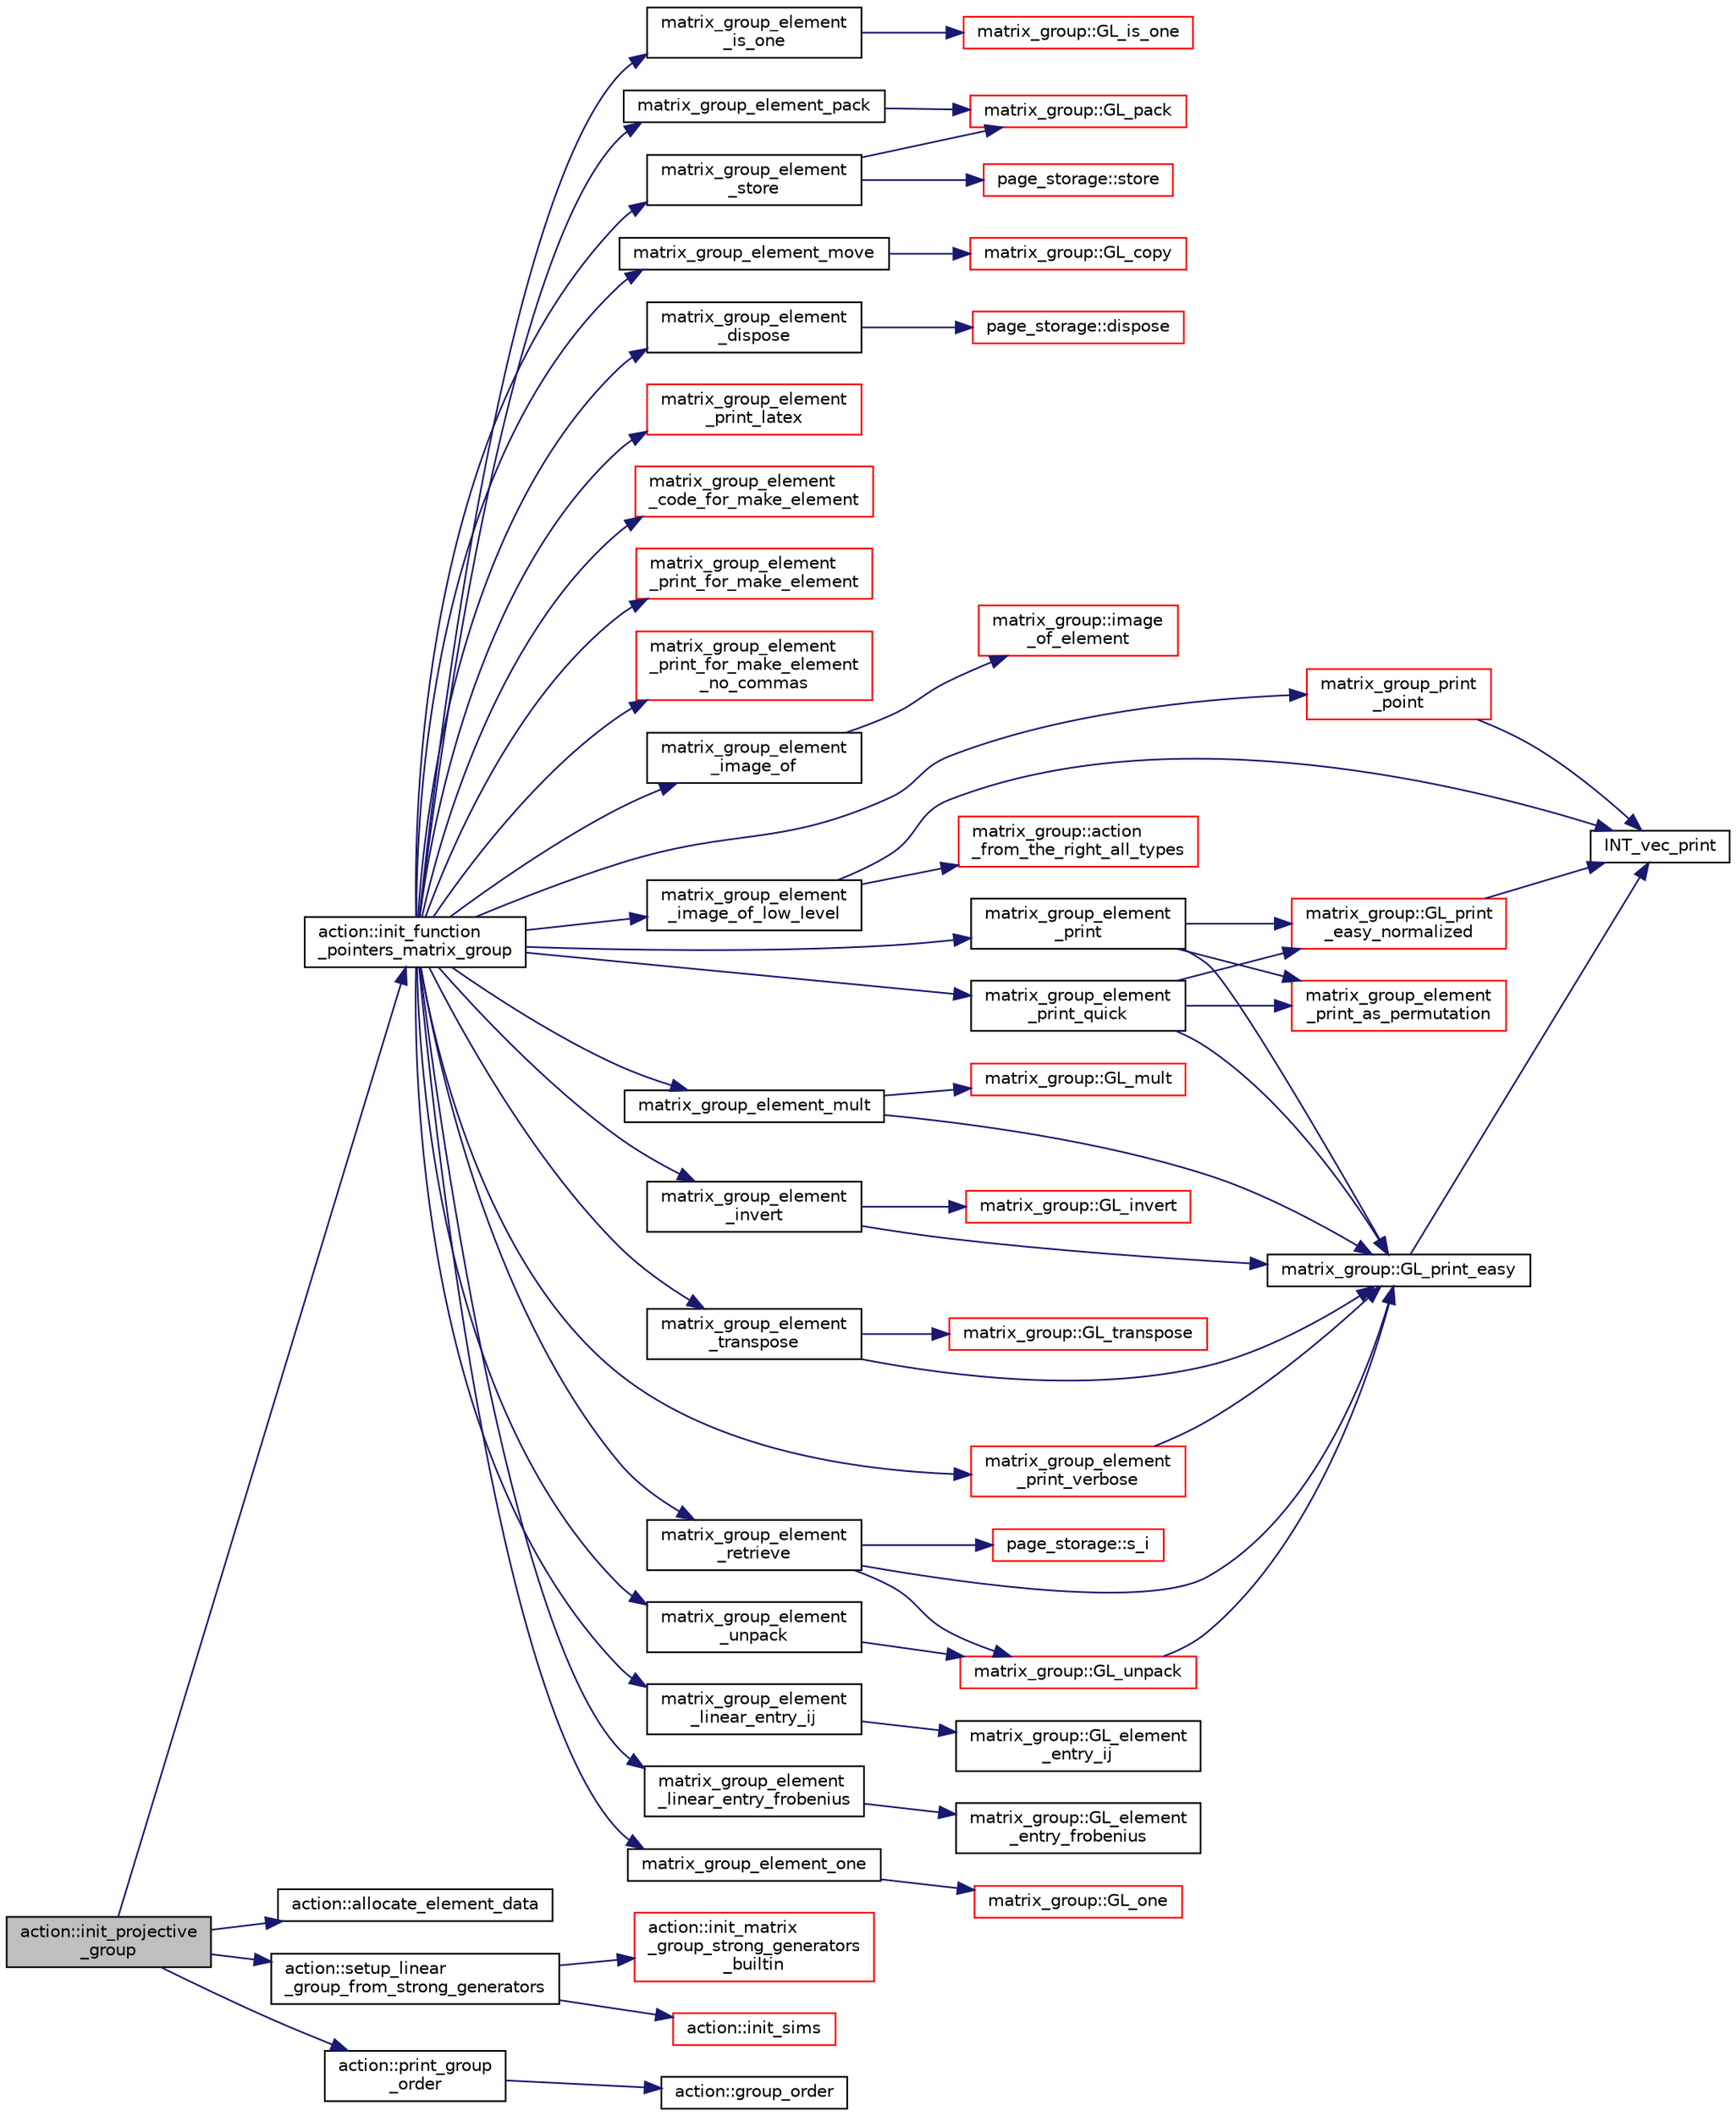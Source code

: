 digraph "action::init_projective_group"
{
  edge [fontname="Helvetica",fontsize="10",labelfontname="Helvetica",labelfontsize="10"];
  node [fontname="Helvetica",fontsize="10",shape=record];
  rankdir="LR";
  Node28386 [label="action::init_projective\l_group",height=0.2,width=0.4,color="black", fillcolor="grey75", style="filled", fontcolor="black"];
  Node28386 -> Node28387 [color="midnightblue",fontsize="10",style="solid",fontname="Helvetica"];
  Node28387 [label="action::init_function\l_pointers_matrix_group",height=0.2,width=0.4,color="black", fillcolor="white", style="filled",URL="$d2/d86/classaction.html#a48cbc0106c21fdcb5ec74a9cf8f4e1d8"];
  Node28387 -> Node28388 [color="midnightblue",fontsize="10",style="solid",fontname="Helvetica"];
  Node28388 [label="matrix_group_element\l_image_of",height=0.2,width=0.4,color="black", fillcolor="white", style="filled",URL="$dc/dd4/group__actions_8h.html#a8d38612045c1883e700453e9cb8ae05e"];
  Node28388 -> Node28389 [color="midnightblue",fontsize="10",style="solid",fontname="Helvetica"];
  Node28389 [label="matrix_group::image\l_of_element",height=0.2,width=0.4,color="red", fillcolor="white", style="filled",URL="$d3/ded/classmatrix__group.html#abe0e1b5d8d046f05b8d3eaa72a9d4036"];
  Node28387 -> Node28407 [color="midnightblue",fontsize="10",style="solid",fontname="Helvetica"];
  Node28407 [label="matrix_group_element\l_image_of_low_level",height=0.2,width=0.4,color="black", fillcolor="white", style="filled",URL="$dc/dd4/group__actions_8h.html#a61f0765b18d490bcb66ed77c0d7af1df"];
  Node28407 -> Node28408 [color="midnightblue",fontsize="10",style="solid",fontname="Helvetica"];
  Node28408 [label="INT_vec_print",height=0.2,width=0.4,color="black", fillcolor="white", style="filled",URL="$df/dbf/sajeeb_8_c.html#a79a5901af0b47dd0d694109543c027fe"];
  Node28407 -> Node28392 [color="midnightblue",fontsize="10",style="solid",fontname="Helvetica"];
  Node28392 [label="matrix_group::action\l_from_the_right_all_types",height=0.2,width=0.4,color="red", fillcolor="white", style="filled",URL="$d3/ded/classmatrix__group.html#a1ac0d651cc17062e338e00242ac0e2f6"];
  Node28387 -> Node28409 [color="midnightblue",fontsize="10",style="solid",fontname="Helvetica"];
  Node28409 [label="matrix_group_element\l_linear_entry_ij",height=0.2,width=0.4,color="black", fillcolor="white", style="filled",URL="$dc/dd4/group__actions_8h.html#aa5af466595bcf5f7690af996977461bd"];
  Node28409 -> Node28410 [color="midnightblue",fontsize="10",style="solid",fontname="Helvetica"];
  Node28410 [label="matrix_group::GL_element\l_entry_ij",height=0.2,width=0.4,color="black", fillcolor="white", style="filled",URL="$d3/ded/classmatrix__group.html#ac3536b192d8ac3a833aec329c84dc25f"];
  Node28387 -> Node28411 [color="midnightblue",fontsize="10",style="solid",fontname="Helvetica"];
  Node28411 [label="matrix_group_element\l_linear_entry_frobenius",height=0.2,width=0.4,color="black", fillcolor="white", style="filled",URL="$dc/dd4/group__actions_8h.html#a33ea8d238e92b73d5ae85de7aa571e5f"];
  Node28411 -> Node28412 [color="midnightblue",fontsize="10",style="solid",fontname="Helvetica"];
  Node28412 [label="matrix_group::GL_element\l_entry_frobenius",height=0.2,width=0.4,color="black", fillcolor="white", style="filled",URL="$d3/ded/classmatrix__group.html#a8eb2cc69bdfd4b6daa92a7a881f680fc"];
  Node28387 -> Node28413 [color="midnightblue",fontsize="10",style="solid",fontname="Helvetica"];
  Node28413 [label="matrix_group_element_one",height=0.2,width=0.4,color="black", fillcolor="white", style="filled",URL="$dc/dd4/group__actions_8h.html#a3369a10e062775325436e0cdc58ad7f7"];
  Node28413 -> Node28414 [color="midnightblue",fontsize="10",style="solid",fontname="Helvetica"];
  Node28414 [label="matrix_group::GL_one",height=0.2,width=0.4,color="red", fillcolor="white", style="filled",URL="$d3/ded/classmatrix__group.html#a00890c674cedb856ad2c358aedb25b21"];
  Node28387 -> Node28417 [color="midnightblue",fontsize="10",style="solid",fontname="Helvetica"];
  Node28417 [label="matrix_group_element\l_is_one",height=0.2,width=0.4,color="black", fillcolor="white", style="filled",URL="$dc/dd4/group__actions_8h.html#a41e2c457ec60d1c9ffb10a71362390a1"];
  Node28417 -> Node28418 [color="midnightblue",fontsize="10",style="solid",fontname="Helvetica"];
  Node28418 [label="matrix_group::GL_is_one",height=0.2,width=0.4,color="red", fillcolor="white", style="filled",URL="$d3/ded/classmatrix__group.html#a6eb30d67f571079f670f5850eba5cd4a"];
  Node28387 -> Node28424 [color="midnightblue",fontsize="10",style="solid",fontname="Helvetica"];
  Node28424 [label="matrix_group_element\l_unpack",height=0.2,width=0.4,color="black", fillcolor="white", style="filled",URL="$dc/dd4/group__actions_8h.html#a3821f8c9d4e26962410c97ad9772b3af"];
  Node28424 -> Node28425 [color="midnightblue",fontsize="10",style="solid",fontname="Helvetica"];
  Node28425 [label="matrix_group::GL_unpack",height=0.2,width=0.4,color="red", fillcolor="white", style="filled",URL="$d3/ded/classmatrix__group.html#ac6a8a5bf87707f613215662a2967fa18"];
  Node28425 -> Node28428 [color="midnightblue",fontsize="10",style="solid",fontname="Helvetica"];
  Node28428 [label="matrix_group::GL_print_easy",height=0.2,width=0.4,color="black", fillcolor="white", style="filled",URL="$d3/ded/classmatrix__group.html#a3e6f5c276210e8132523150fad82c57e"];
  Node28428 -> Node28408 [color="midnightblue",fontsize="10",style="solid",fontname="Helvetica"];
  Node28387 -> Node28447 [color="midnightblue",fontsize="10",style="solid",fontname="Helvetica"];
  Node28447 [label="matrix_group_element_pack",height=0.2,width=0.4,color="black", fillcolor="white", style="filled",URL="$dc/dd4/group__actions_8h.html#a3432aa42c876df32887d4c7451287a5e"];
  Node28447 -> Node28448 [color="midnightblue",fontsize="10",style="solid",fontname="Helvetica"];
  Node28448 [label="matrix_group::GL_pack",height=0.2,width=0.4,color="red", fillcolor="white", style="filled",URL="$d3/ded/classmatrix__group.html#a5701f20e9b4a253ef8299c8122f8d926"];
  Node28387 -> Node28451 [color="midnightblue",fontsize="10",style="solid",fontname="Helvetica"];
  Node28451 [label="matrix_group_element\l_retrieve",height=0.2,width=0.4,color="black", fillcolor="white", style="filled",URL="$dc/dd4/group__actions_8h.html#aefc74c0503168b62ff732d3cc131fdc6"];
  Node28451 -> Node28452 [color="midnightblue",fontsize="10",style="solid",fontname="Helvetica"];
  Node28452 [label="page_storage::s_i",height=0.2,width=0.4,color="red", fillcolor="white", style="filled",URL="$dc/d72/classpage__storage.html#aab89cc6a99b0a56d04255ae00e9a0849"];
  Node28451 -> Node28425 [color="midnightblue",fontsize="10",style="solid",fontname="Helvetica"];
  Node28451 -> Node28428 [color="midnightblue",fontsize="10",style="solid",fontname="Helvetica"];
  Node28387 -> Node28455 [color="midnightblue",fontsize="10",style="solid",fontname="Helvetica"];
  Node28455 [label="matrix_group_element\l_store",height=0.2,width=0.4,color="black", fillcolor="white", style="filled",URL="$dc/dd4/group__actions_8h.html#a022239b4366d52af91901716d626b518"];
  Node28455 -> Node28448 [color="midnightblue",fontsize="10",style="solid",fontname="Helvetica"];
  Node28455 -> Node28456 [color="midnightblue",fontsize="10",style="solid",fontname="Helvetica"];
  Node28456 [label="page_storage::store",height=0.2,width=0.4,color="red", fillcolor="white", style="filled",URL="$dc/d72/classpage__storage.html#a3d04ee0a97310a8211e223ccea1d2d3f"];
  Node28387 -> Node28460 [color="midnightblue",fontsize="10",style="solid",fontname="Helvetica"];
  Node28460 [label="matrix_group_element_mult",height=0.2,width=0.4,color="black", fillcolor="white", style="filled",URL="$dc/dd4/group__actions_8h.html#ad887a3f020f1e4be419c39ae210ef16f"];
  Node28460 -> Node28428 [color="midnightblue",fontsize="10",style="solid",fontname="Helvetica"];
  Node28460 -> Node28461 [color="midnightblue",fontsize="10",style="solid",fontname="Helvetica"];
  Node28461 [label="matrix_group::GL_mult",height=0.2,width=0.4,color="red", fillcolor="white", style="filled",URL="$d3/ded/classmatrix__group.html#a21bccc677704730243372ba8431356e8"];
  Node28387 -> Node28468 [color="midnightblue",fontsize="10",style="solid",fontname="Helvetica"];
  Node28468 [label="matrix_group_element\l_invert",height=0.2,width=0.4,color="black", fillcolor="white", style="filled",URL="$dc/dd4/group__actions_8h.html#a7b91b9be761ab433dc1979fba0ff4885"];
  Node28468 -> Node28428 [color="midnightblue",fontsize="10",style="solid",fontname="Helvetica"];
  Node28468 -> Node28469 [color="midnightblue",fontsize="10",style="solid",fontname="Helvetica"];
  Node28469 [label="matrix_group::GL_invert",height=0.2,width=0.4,color="red", fillcolor="white", style="filled",URL="$d3/ded/classmatrix__group.html#a282d2d580952bf07e63122dbed1774b5"];
  Node28387 -> Node28471 [color="midnightblue",fontsize="10",style="solid",fontname="Helvetica"];
  Node28471 [label="matrix_group_element\l_transpose",height=0.2,width=0.4,color="black", fillcolor="white", style="filled",URL="$dc/dd4/group__actions_8h.html#aaf36ae3e69210e41138ede347ca87e17"];
  Node28471 -> Node28428 [color="midnightblue",fontsize="10",style="solid",fontname="Helvetica"];
  Node28471 -> Node28472 [color="midnightblue",fontsize="10",style="solid",fontname="Helvetica"];
  Node28472 [label="matrix_group::GL_transpose",height=0.2,width=0.4,color="red", fillcolor="white", style="filled",URL="$d3/ded/classmatrix__group.html#aebfa0928cf2a683fcc733dfeadc8f05c"];
  Node28387 -> Node28475 [color="midnightblue",fontsize="10",style="solid",fontname="Helvetica"];
  Node28475 [label="matrix_group_element_move",height=0.2,width=0.4,color="black", fillcolor="white", style="filled",URL="$dc/dd4/group__actions_8h.html#aee11a8631b44de7c6e8f8883f905d4ba"];
  Node28475 -> Node28476 [color="midnightblue",fontsize="10",style="solid",fontname="Helvetica"];
  Node28476 [label="matrix_group::GL_copy",height=0.2,width=0.4,color="red", fillcolor="white", style="filled",URL="$d3/ded/classmatrix__group.html#a8f9275241e3b702fa045cadf9a5dcd72"];
  Node28387 -> Node28477 [color="midnightblue",fontsize="10",style="solid",fontname="Helvetica"];
  Node28477 [label="matrix_group_element\l_dispose",height=0.2,width=0.4,color="black", fillcolor="white", style="filled",URL="$dc/dd4/group__actions_8h.html#a28120d2087dc07bb997d1aa89319f8fc"];
  Node28477 -> Node28478 [color="midnightblue",fontsize="10",style="solid",fontname="Helvetica"];
  Node28478 [label="page_storage::dispose",height=0.2,width=0.4,color="red", fillcolor="white", style="filled",URL="$dc/d72/classpage__storage.html#a10a87bab5f2aac2f4ddf3ebe84cf897a"];
  Node28387 -> Node28480 [color="midnightblue",fontsize="10",style="solid",fontname="Helvetica"];
  Node28480 [label="matrix_group_element\l_print",height=0.2,width=0.4,color="black", fillcolor="white", style="filled",URL="$dc/dd4/group__actions_8h.html#a713a62ca79f61e584fa43b4498247cc6"];
  Node28480 -> Node28428 [color="midnightblue",fontsize="10",style="solid",fontname="Helvetica"];
  Node28480 -> Node28481 [color="midnightblue",fontsize="10",style="solid",fontname="Helvetica"];
  Node28481 [label="matrix_group::GL_print\l_easy_normalized",height=0.2,width=0.4,color="red", fillcolor="white", style="filled",URL="$d3/ded/classmatrix__group.html#a4e43d5508d6c7a85e44fd7bd3b52194b"];
  Node28481 -> Node28408 [color="midnightblue",fontsize="10",style="solid",fontname="Helvetica"];
  Node28480 -> Node28483 [color="midnightblue",fontsize="10",style="solid",fontname="Helvetica"];
  Node28483 [label="matrix_group_element\l_print_as_permutation",height=0.2,width=0.4,color="red", fillcolor="white", style="filled",URL="$da/d0a/interface__matrix__group_8_c.html#a91ca957e7be142f650a23cba99fb20a7"];
  Node28387 -> Node28486 [color="midnightblue",fontsize="10",style="solid",fontname="Helvetica"];
  Node28486 [label="matrix_group_element\l_print_quick",height=0.2,width=0.4,color="black", fillcolor="white", style="filled",URL="$dc/dd4/group__actions_8h.html#a856195b883877c6170997dc4b3b321e0"];
  Node28486 -> Node28428 [color="midnightblue",fontsize="10",style="solid",fontname="Helvetica"];
  Node28486 -> Node28481 [color="midnightblue",fontsize="10",style="solid",fontname="Helvetica"];
  Node28486 -> Node28483 [color="midnightblue",fontsize="10",style="solid",fontname="Helvetica"];
  Node28387 -> Node28487 [color="midnightblue",fontsize="10",style="solid",fontname="Helvetica"];
  Node28487 [label="matrix_group_element\l_print_latex",height=0.2,width=0.4,color="red", fillcolor="white", style="filled",URL="$dc/dd4/group__actions_8h.html#a5ef3d1dd2589cd1dfffde4e2883df884"];
  Node28387 -> Node28491 [color="midnightblue",fontsize="10",style="solid",fontname="Helvetica"];
  Node28491 [label="matrix_group_element\l_print_verbose",height=0.2,width=0.4,color="red", fillcolor="white", style="filled",URL="$dc/dd4/group__actions_8h.html#aa5cc004a0b3beeb862b7ced40db8feb2"];
  Node28491 -> Node28428 [color="midnightblue",fontsize="10",style="solid",fontname="Helvetica"];
  Node28387 -> Node28492 [color="midnightblue",fontsize="10",style="solid",fontname="Helvetica"];
  Node28492 [label="matrix_group_element\l_code_for_make_element",height=0.2,width=0.4,color="red", fillcolor="white", style="filled",URL="$dc/dd4/group__actions_8h.html#ad6f951b50c8813e31f34304c55ccd2d9"];
  Node28387 -> Node28494 [color="midnightblue",fontsize="10",style="solid",fontname="Helvetica"];
  Node28494 [label="matrix_group_element\l_print_for_make_element",height=0.2,width=0.4,color="red", fillcolor="white", style="filled",URL="$dc/dd4/group__actions_8h.html#a6905197218a258e1199528507d8d9d6b"];
  Node28387 -> Node28496 [color="midnightblue",fontsize="10",style="solid",fontname="Helvetica"];
  Node28496 [label="matrix_group_element\l_print_for_make_element\l_no_commas",height=0.2,width=0.4,color="red", fillcolor="white", style="filled",URL="$dc/dd4/group__actions_8h.html#a087e39e2b3527200e7d4bd434015f959"];
  Node28387 -> Node28498 [color="midnightblue",fontsize="10",style="solid",fontname="Helvetica"];
  Node28498 [label="matrix_group_print\l_point",height=0.2,width=0.4,color="red", fillcolor="white", style="filled",URL="$dc/dd4/group__actions_8h.html#adc53d1d08096c08ec5005c90fa1d2100"];
  Node28498 -> Node28408 [color="midnightblue",fontsize="10",style="solid",fontname="Helvetica"];
  Node28386 -> Node28499 [color="midnightblue",fontsize="10",style="solid",fontname="Helvetica"];
  Node28499 [label="action::allocate_element_data",height=0.2,width=0.4,color="black", fillcolor="white", style="filled",URL="$d2/d86/classaction.html#adc5f98db8315bfd17fcd2fbb437d8f60"];
  Node28386 -> Node28500 [color="midnightblue",fontsize="10",style="solid",fontname="Helvetica"];
  Node28500 [label="action::setup_linear\l_group_from_strong_generators",height=0.2,width=0.4,color="black", fillcolor="white", style="filled",URL="$d2/d86/classaction.html#a20d2b143cd89f2ce81c02613356f69d1"];
  Node28500 -> Node28501 [color="midnightblue",fontsize="10",style="solid",fontname="Helvetica"];
  Node28501 [label="action::init_matrix\l_group_strong_generators\l_builtin",height=0.2,width=0.4,color="red", fillcolor="white", style="filled",URL="$d2/d86/classaction.html#a0fe9c6af56f4c0826ddec07cb8605ee4"];
  Node28500 -> Node28530 [color="midnightblue",fontsize="10",style="solid",fontname="Helvetica"];
  Node28530 [label="action::init_sims",height=0.2,width=0.4,color="red", fillcolor="white", style="filled",URL="$d2/d86/classaction.html#a74656357e44267b594ede82318fe124c"];
  Node28386 -> Node28533 [color="midnightblue",fontsize="10",style="solid",fontname="Helvetica"];
  Node28533 [label="action::print_group\l_order",height=0.2,width=0.4,color="black", fillcolor="white", style="filled",URL="$d2/d86/classaction.html#aaf5533b61c20a11f8c0efcf7ff718d7d"];
  Node28533 -> Node28534 [color="midnightblue",fontsize="10",style="solid",fontname="Helvetica"];
  Node28534 [label="action::group_order",height=0.2,width=0.4,color="black", fillcolor="white", style="filled",URL="$d2/d86/classaction.html#ad1f69adb27041311d2e7be96e39388d4"];
}
